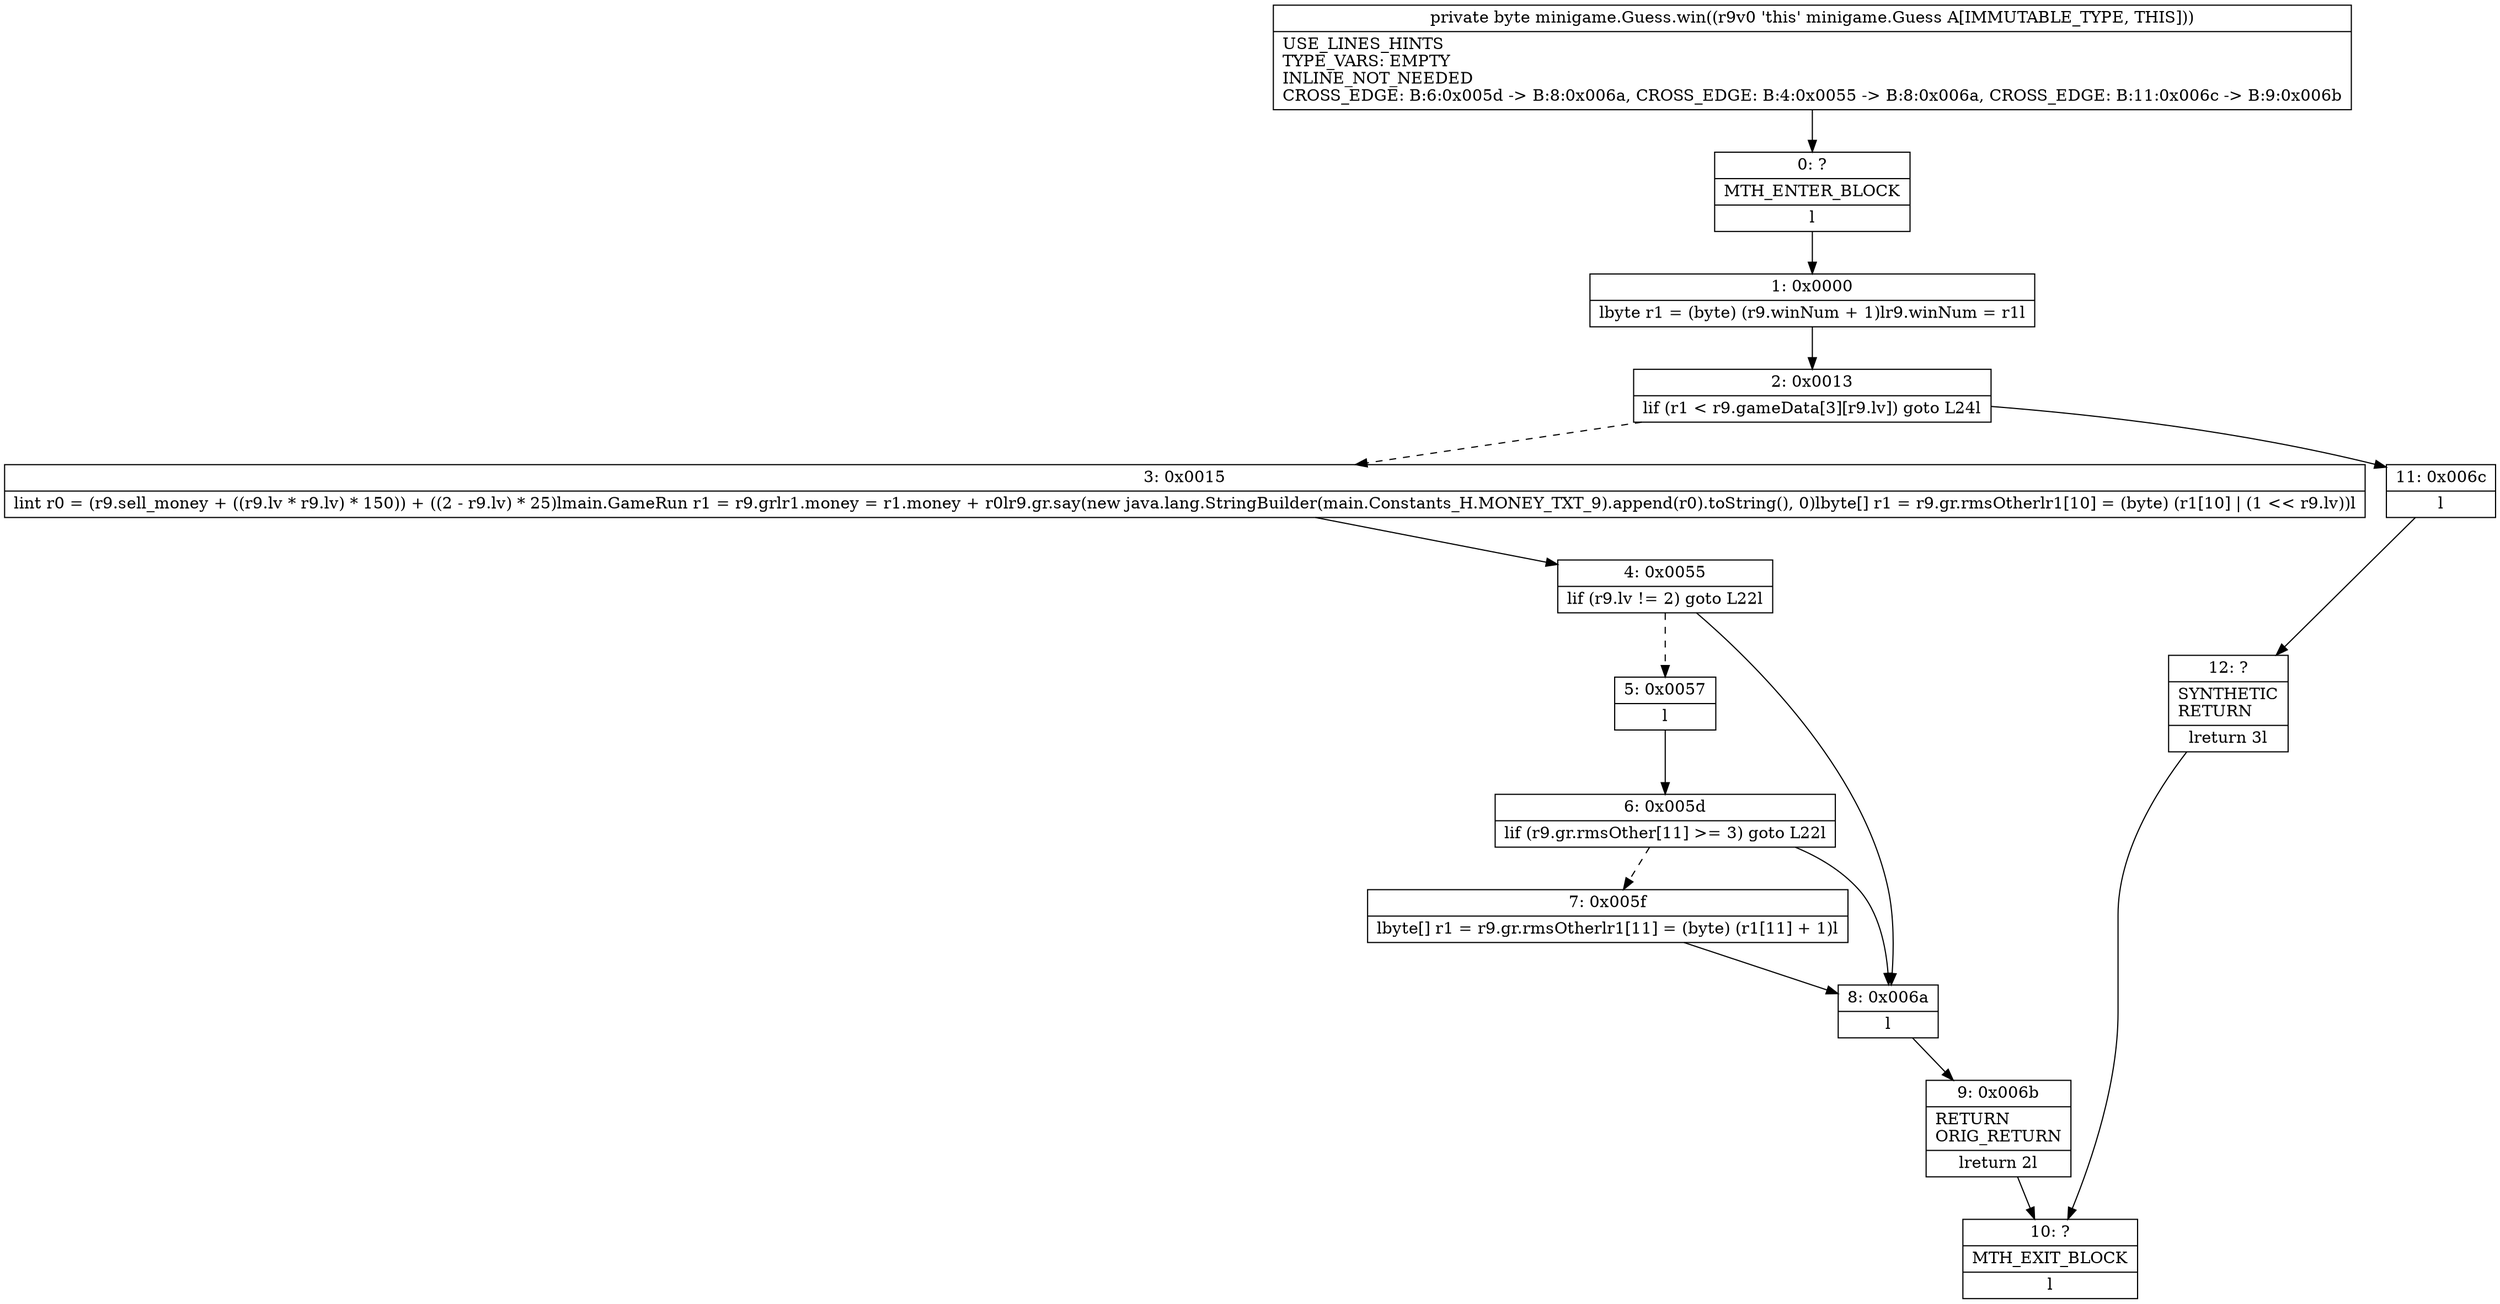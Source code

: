 digraph "CFG forminigame.Guess.win()B" {
Node_0 [shape=record,label="{0\:\ ?|MTH_ENTER_BLOCK\l|l}"];
Node_1 [shape=record,label="{1\:\ 0x0000|lbyte r1 = (byte) (r9.winNum + 1)lr9.winNum = r1l}"];
Node_2 [shape=record,label="{2\:\ 0x0013|lif (r1 \< r9.gameData[3][r9.lv]) goto L24l}"];
Node_3 [shape=record,label="{3\:\ 0x0015|lint r0 = (r9.sell_money + ((r9.lv * r9.lv) * 150)) + ((2 \- r9.lv) * 25)lmain.GameRun r1 = r9.grlr1.money = r1.money + r0lr9.gr.say(new java.lang.StringBuilder(main.Constants_H.MONEY_TXT_9).append(r0).toString(), 0)lbyte[] r1 = r9.gr.rmsOtherlr1[10] = (byte) (r1[10] \| (1 \<\< r9.lv))l}"];
Node_4 [shape=record,label="{4\:\ 0x0055|lif (r9.lv != 2) goto L22l}"];
Node_5 [shape=record,label="{5\:\ 0x0057|l}"];
Node_6 [shape=record,label="{6\:\ 0x005d|lif (r9.gr.rmsOther[11] \>= 3) goto L22l}"];
Node_7 [shape=record,label="{7\:\ 0x005f|lbyte[] r1 = r9.gr.rmsOtherlr1[11] = (byte) (r1[11] + 1)l}"];
Node_8 [shape=record,label="{8\:\ 0x006a|l}"];
Node_9 [shape=record,label="{9\:\ 0x006b|RETURN\lORIG_RETURN\l|lreturn 2l}"];
Node_10 [shape=record,label="{10\:\ ?|MTH_EXIT_BLOCK\l|l}"];
Node_11 [shape=record,label="{11\:\ 0x006c|l}"];
Node_12 [shape=record,label="{12\:\ ?|SYNTHETIC\lRETURN\l|lreturn 3l}"];
MethodNode[shape=record,label="{private byte minigame.Guess.win((r9v0 'this' minigame.Guess A[IMMUTABLE_TYPE, THIS]))  | USE_LINES_HINTS\lTYPE_VARS: EMPTY\lINLINE_NOT_NEEDED\lCROSS_EDGE: B:6:0x005d \-\> B:8:0x006a, CROSS_EDGE: B:4:0x0055 \-\> B:8:0x006a, CROSS_EDGE: B:11:0x006c \-\> B:9:0x006b\l}"];
MethodNode -> Node_0;
Node_0 -> Node_1;
Node_1 -> Node_2;
Node_2 -> Node_3[style=dashed];
Node_2 -> Node_11;
Node_3 -> Node_4;
Node_4 -> Node_5[style=dashed];
Node_4 -> Node_8;
Node_5 -> Node_6;
Node_6 -> Node_7[style=dashed];
Node_6 -> Node_8;
Node_7 -> Node_8;
Node_8 -> Node_9;
Node_9 -> Node_10;
Node_11 -> Node_12;
Node_12 -> Node_10;
}

